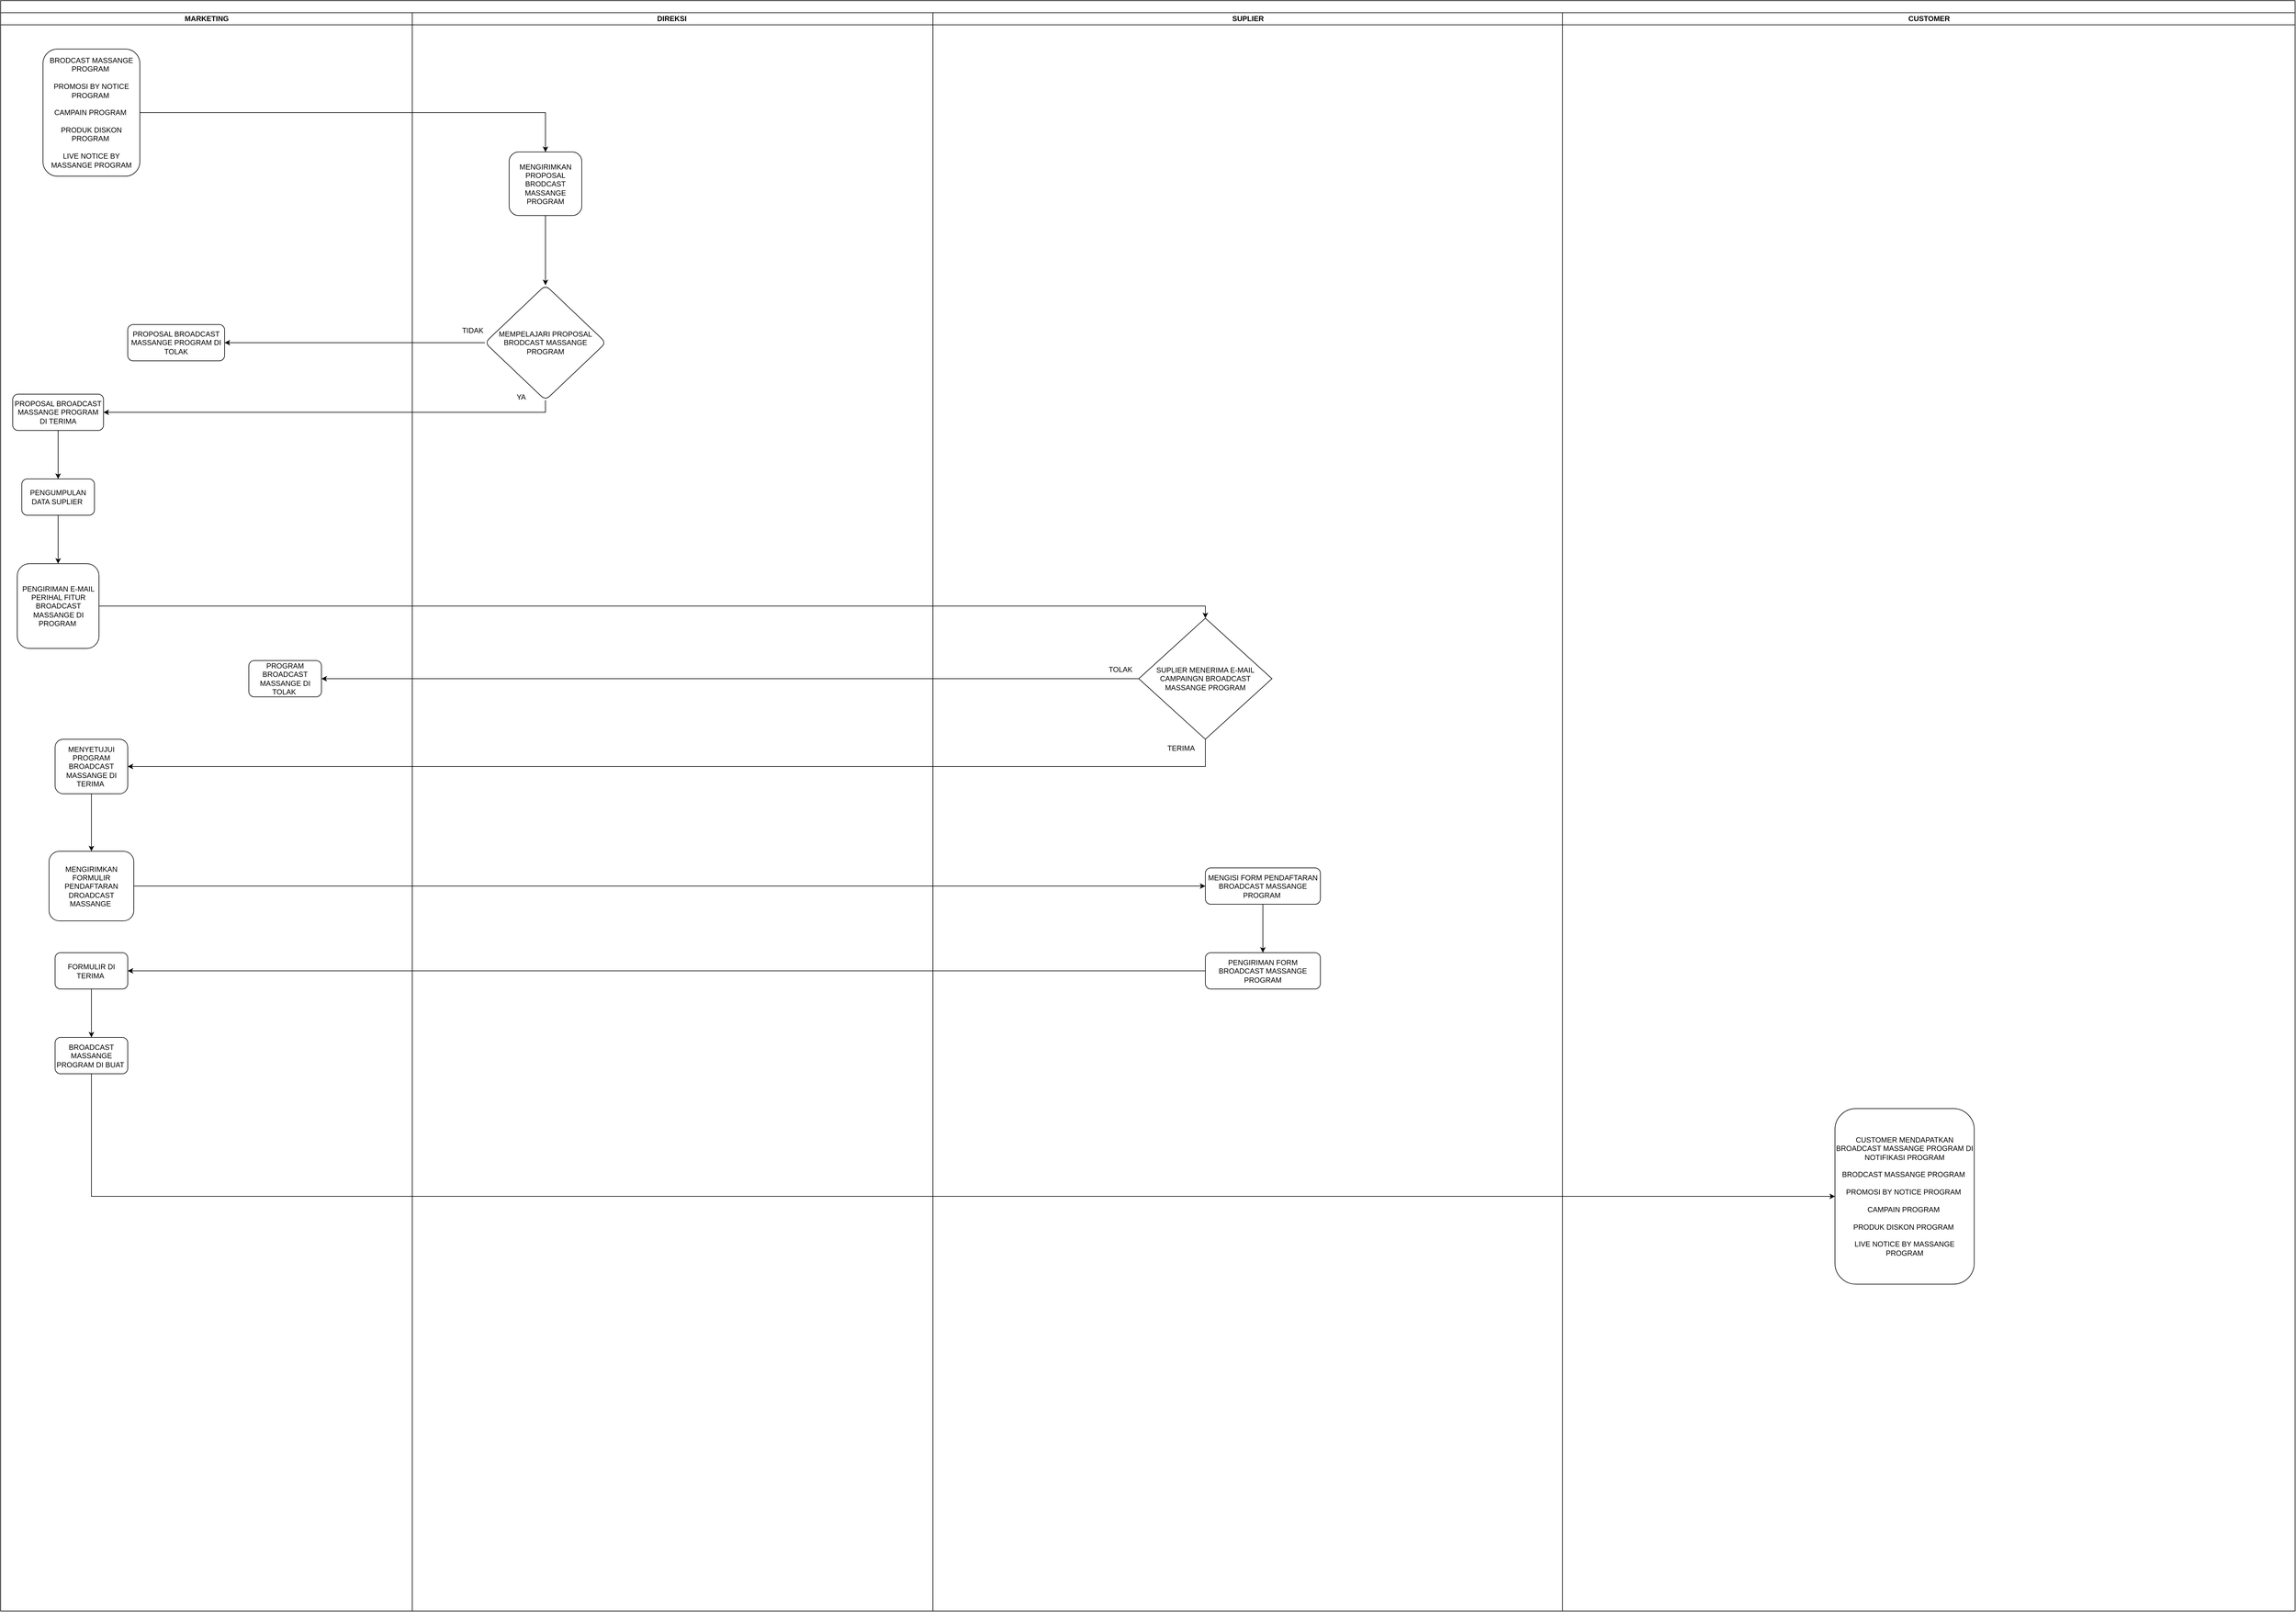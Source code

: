 <mxfile version="15.4.0" type="device"><diagram name="BRODCAST PROMO PROGRAM" id="74e2e168-ea6b-b213-b513-2b3c1d86103e"><mxGraphModel dx="5120" dy="2960" grid="1" gridSize="10" guides="1" tooltips="1" connect="1" arrows="1" fold="1" page="1" pageScale="1" pageWidth="1100" pageHeight="850" background="none" math="0" shadow="0"><root><mxCell id="0"/><mxCell id="1" parent="0"/><mxCell id="77e6c97f196da883-1" value="" style="swimlane;html=1;childLayout=stackLayout;startSize=20;rounded=0;shadow=0;labelBackgroundColor=none;strokeWidth=1;fontFamily=Verdana;fontSize=8;align=center;" parent="1" vertex="1"><mxGeometry x="70" y="40" width="3790" height="2660" as="geometry"/></mxCell><mxCell id="77e6c97f196da883-2" value="MARKETING" style="swimlane;html=1;startSize=20;" parent="77e6c97f196da883-1" vertex="1"><mxGeometry y="20" width="680" height="2640" as="geometry"/></mxCell><mxCell id="F6lszrFguJPcZkhh1D51-7" value="BRODCAST MASSANGE PROGRAM&amp;nbsp;&lt;br&gt;&lt;br&gt;PROMOSI BY NOTICE PROGRAM&amp;nbsp;&lt;br&gt;&lt;br&gt;CAMPAIN PROGRAM&amp;nbsp;&lt;br&gt;&lt;br&gt;PRODUK DISKON PROGRAM&amp;nbsp;&lt;br&gt;&lt;br&gt;LIVE NOTICE BY MASSANGE PROGRAM" style="rounded=1;whiteSpace=wrap;html=1;" vertex="1" parent="77e6c97f196da883-2"><mxGeometry x="70" y="60" width="160" height="210" as="geometry"/></mxCell><mxCell id="F6lszrFguJPcZkhh1D51-17" value="PROPOSAL BROADCAST MASSANGE PROGRAM DI TERIMA" style="rounded=1;whiteSpace=wrap;html=1;" vertex="1" parent="77e6c97f196da883-2"><mxGeometry x="20" y="630" width="150" height="60" as="geometry"/></mxCell><mxCell id="F6lszrFguJPcZkhh1D51-14" value="PROPOSAL BROADCAST MASSANGE PROGRAM DI TOLAK" style="whiteSpace=wrap;html=1;rounded=1;" vertex="1" parent="77e6c97f196da883-2"><mxGeometry x="210" y="515" width="160" height="60" as="geometry"/></mxCell><mxCell id="F6lszrFguJPcZkhh1D51-25" value="PENGIRIMAN E-MAIL PERIHAL FITUR BROADCAST MASSANGE DI PROGRAM&amp;nbsp;" style="whiteSpace=wrap;html=1;rounded=1;" vertex="1" parent="77e6c97f196da883-2"><mxGeometry x="27.5" y="910" width="135" height="140" as="geometry"/></mxCell><mxCell id="F6lszrFguJPcZkhh1D51-31" value="PROGRAM BROADCAST MASSANGE DI TOLAK&amp;nbsp;" style="rounded=1;whiteSpace=wrap;html=1;" vertex="1" parent="77e6c97f196da883-2"><mxGeometry x="410" y="1070" width="120" height="60" as="geometry"/></mxCell><mxCell id="F6lszrFguJPcZkhh1D51-33" value="MENYETUJUI PROGRAM BROADCAST MASSANGE DI TERIMA&amp;nbsp;" style="rounded=1;whiteSpace=wrap;html=1;" vertex="1" parent="77e6c97f196da883-2"><mxGeometry x="90" y="1200" width="120" height="90" as="geometry"/></mxCell><mxCell id="F6lszrFguJPcZkhh1D51-50" value="FORMULIR DI TERIMA&amp;nbsp;" style="rounded=1;whiteSpace=wrap;html=1;" vertex="1" parent="77e6c97f196da883-2"><mxGeometry x="90" y="1552.5" width="120" height="60" as="geometry"/></mxCell><mxCell id="77e6c97f196da883-3" value="DIREKSI&amp;nbsp;" style="swimlane;html=1;startSize=20;" parent="77e6c97f196da883-1" vertex="1"><mxGeometry x="680" y="20" width="860" height="2640" as="geometry"/></mxCell><mxCell id="F6lszrFguJPcZkhh1D51-8" value="MENGIRIMKAN PROPOSAL BRODCAST MASSANGE PROGRAM" style="whiteSpace=wrap;html=1;rounded=1;" vertex="1" parent="77e6c97f196da883-3"><mxGeometry x="160" y="230" width="120" height="105" as="geometry"/></mxCell><mxCell id="F6lszrFguJPcZkhh1D51-19" value="TIDAK" style="text;html=1;strokeColor=none;fillColor=none;align=center;verticalAlign=middle;whiteSpace=wrap;rounded=0;" vertex="1" parent="77e6c97f196da883-3"><mxGeometry x="70" y="510" width="60" height="30" as="geometry"/></mxCell><mxCell id="F6lszrFguJPcZkhh1D51-22" value="YA" style="text;html=1;strokeColor=none;fillColor=none;align=center;verticalAlign=middle;whiteSpace=wrap;rounded=0;" vertex="1" parent="77e6c97f196da883-3"><mxGeometry x="150" y="620" width="60" height="30" as="geometry"/></mxCell><mxCell id="F6lszrFguJPcZkhh1D51-11" value="MEMPELAJARI PROPOSAL BRODCAST MASSANGE PROGRAM" style="rhombus;whiteSpace=wrap;html=1;rounded=1;" vertex="1" parent="77e6c97f196da883-3"><mxGeometry x="120" y="450" width="200" height="190" as="geometry"/></mxCell><mxCell id="F6lszrFguJPcZkhh1D51-12" value="" style="edgeStyle=orthogonalEdgeStyle;rounded=0;orthogonalLoop=1;jettySize=auto;html=1;" edge="1" parent="77e6c97f196da883-3" source="F6lszrFguJPcZkhh1D51-8" target="F6lszrFguJPcZkhh1D51-11"><mxGeometry relative="1" as="geometry"/></mxCell><mxCell id="77e6c97f196da883-4" value="SUPLIER" style="swimlane;html=1;startSize=20;" parent="77e6c97f196da883-1" vertex="1"><mxGeometry x="1540" y="20" width="1040" height="2640" as="geometry"/></mxCell><mxCell id="F6lszrFguJPcZkhh1D51-29" value="SUPLIER MENERIMA E-MAIL CAMPAINGN BROADCAST MASSANGE PROGRAM" style="rhombus;whiteSpace=wrap;html=1;" vertex="1" parent="77e6c97f196da883-4"><mxGeometry x="340" y="1000" width="220" height="200" as="geometry"/></mxCell><mxCell id="F6lszrFguJPcZkhh1D51-37" value="TOLAK" style="text;html=1;strokeColor=none;fillColor=none;align=center;verticalAlign=middle;whiteSpace=wrap;rounded=0;" vertex="1" parent="77e6c97f196da883-4"><mxGeometry x="280" y="1070" width="60" height="30" as="geometry"/></mxCell><mxCell id="F6lszrFguJPcZkhh1D51-40" value="TERIMA" style="text;html=1;strokeColor=none;fillColor=none;align=center;verticalAlign=middle;whiteSpace=wrap;rounded=0;" vertex="1" parent="77e6c97f196da883-4"><mxGeometry x="380" y="1200" width="60" height="30" as="geometry"/></mxCell><mxCell id="F6lszrFguJPcZkhh1D51-41" value="MENGISI FORM PENDAFTARAN BROADCAST MASSANGE PROGRAM&amp;nbsp;" style="rounded=1;whiteSpace=wrap;html=1;" vertex="1" parent="77e6c97f196da883-4"><mxGeometry x="450" y="1412.5" width="190" height="60" as="geometry"/></mxCell><mxCell id="77e6c97f196da883-6" value="CUSTOMER" style="swimlane;html=1;startSize=20;" parent="77e6c97f196da883-1" vertex="1"><mxGeometry x="2580" y="20" width="1210" height="2640" as="geometry"/></mxCell><mxCell id="F6lszrFguJPcZkhh1D51-56" value="CUSTOMER MENDAPATKAN BROADCAST MASSANGE PROGRAM DI NOTIFIKASI PROGRAM&lt;br&gt;&lt;br&gt;BRODCAST MASSANGE PROGRAM&amp;nbsp;&lt;br&gt;&lt;br&gt;PROMOSI BY NOTICE PROGRAM&amp;nbsp;&lt;br&gt;&lt;br&gt;CAMPAIN PROGRAM&amp;nbsp;&lt;br&gt;&lt;br&gt;PRODUK DISKON PROGRAM&amp;nbsp;&lt;br&gt;&lt;br&gt;LIVE NOTICE BY MASSANGE PROGRAM" style="rounded=1;whiteSpace=wrap;html=1;" vertex="1" parent="77e6c97f196da883-6"><mxGeometry x="450" y="1810" width="230" height="290" as="geometry"/></mxCell><mxCell id="F6lszrFguJPcZkhh1D51-10" style="edgeStyle=orthogonalEdgeStyle;rounded=0;orthogonalLoop=1;jettySize=auto;html=1;exitX=1;exitY=0.5;exitDx=0;exitDy=0;entryX=0.5;entryY=0;entryDx=0;entryDy=0;" edge="1" parent="77e6c97f196da883-1" source="F6lszrFguJPcZkhh1D51-7" target="F6lszrFguJPcZkhh1D51-8"><mxGeometry relative="1" as="geometry"/></mxCell><mxCell id="F6lszrFguJPcZkhh1D51-15" value="" style="edgeStyle=orthogonalEdgeStyle;rounded=0;orthogonalLoop=1;jettySize=auto;html=1;" edge="1" parent="77e6c97f196da883-1" source="F6lszrFguJPcZkhh1D51-11" target="F6lszrFguJPcZkhh1D51-14"><mxGeometry relative="1" as="geometry"/></mxCell><mxCell id="F6lszrFguJPcZkhh1D51-18" style="edgeStyle=orthogonalEdgeStyle;rounded=0;orthogonalLoop=1;jettySize=auto;html=1;exitX=0.5;exitY=1;exitDx=0;exitDy=0;entryX=1;entryY=0.5;entryDx=0;entryDy=0;" edge="1" parent="77e6c97f196da883-1" source="F6lszrFguJPcZkhh1D51-11" target="F6lszrFguJPcZkhh1D51-17"><mxGeometry relative="1" as="geometry"/></mxCell><mxCell id="F6lszrFguJPcZkhh1D51-30" style="edgeStyle=orthogonalEdgeStyle;rounded=0;orthogonalLoop=1;jettySize=auto;html=1;exitX=1;exitY=0.5;exitDx=0;exitDy=0;entryX=0.5;entryY=0;entryDx=0;entryDy=0;" edge="1" parent="77e6c97f196da883-1" source="F6lszrFguJPcZkhh1D51-25" target="F6lszrFguJPcZkhh1D51-29"><mxGeometry relative="1" as="geometry"/></mxCell><mxCell id="F6lszrFguJPcZkhh1D51-34" style="edgeStyle=orthogonalEdgeStyle;rounded=0;orthogonalLoop=1;jettySize=auto;html=1;exitX=0;exitY=0.5;exitDx=0;exitDy=0;entryX=1;entryY=0.5;entryDx=0;entryDy=0;" edge="1" parent="77e6c97f196da883-1" source="F6lszrFguJPcZkhh1D51-29" target="F6lszrFguJPcZkhh1D51-31"><mxGeometry relative="1" as="geometry"/></mxCell><mxCell id="F6lszrFguJPcZkhh1D51-36" style="edgeStyle=orthogonalEdgeStyle;rounded=0;orthogonalLoop=1;jettySize=auto;html=1;exitX=0.5;exitY=1;exitDx=0;exitDy=0;entryX=1;entryY=0.5;entryDx=0;entryDy=0;" edge="1" parent="77e6c97f196da883-1" source="F6lszrFguJPcZkhh1D51-29" target="F6lszrFguJPcZkhh1D51-33"><mxGeometry relative="1" as="geometry"/></mxCell><mxCell id="F6lszrFguJPcZkhh1D51-26" value="" style="edgeStyle=orthogonalEdgeStyle;rounded=0;orthogonalLoop=1;jettySize=auto;html=1;" edge="1" parent="1" source="F6lszrFguJPcZkhh1D51-23" target="F6lszrFguJPcZkhh1D51-25"><mxGeometry relative="1" as="geometry"/></mxCell><mxCell id="F6lszrFguJPcZkhh1D51-23" value="PENGUMPULAN DATA SUPLIER&amp;nbsp;" style="whiteSpace=wrap;html=1;rounded=1;" vertex="1" parent="1"><mxGeometry x="105" y="830" width="120" height="60" as="geometry"/></mxCell><mxCell id="F6lszrFguJPcZkhh1D51-24" value="" style="edgeStyle=orthogonalEdgeStyle;rounded=0;orthogonalLoop=1;jettySize=auto;html=1;" edge="1" parent="1" source="F6lszrFguJPcZkhh1D51-17" target="F6lszrFguJPcZkhh1D51-23"><mxGeometry relative="1" as="geometry"/></mxCell><mxCell id="F6lszrFguJPcZkhh1D51-47" style="edgeStyle=orthogonalEdgeStyle;rounded=0;orthogonalLoop=1;jettySize=auto;html=1;entryX=0;entryY=0.5;entryDx=0;entryDy=0;" edge="1" parent="1" source="F6lszrFguJPcZkhh1D51-42" target="F6lszrFguJPcZkhh1D51-41"><mxGeometry relative="1" as="geometry"/></mxCell><mxCell id="F6lszrFguJPcZkhh1D51-42" value="MENGIRIMKAN FORMULIR PENDAFTARAN DROADCAST MASSANGE&amp;nbsp;" style="whiteSpace=wrap;html=1;rounded=1;" vertex="1" parent="1"><mxGeometry x="150" y="1445" width="140" height="115" as="geometry"/></mxCell><mxCell id="F6lszrFguJPcZkhh1D51-43" value="" style="edgeStyle=orthogonalEdgeStyle;rounded=0;orthogonalLoop=1;jettySize=auto;html=1;" edge="1" parent="1" source="F6lszrFguJPcZkhh1D51-33" target="F6lszrFguJPcZkhh1D51-42"><mxGeometry relative="1" as="geometry"/></mxCell><mxCell id="F6lszrFguJPcZkhh1D51-53" style="edgeStyle=orthogonalEdgeStyle;rounded=0;orthogonalLoop=1;jettySize=auto;html=1;exitX=0;exitY=0.5;exitDx=0;exitDy=0;entryX=1;entryY=0.5;entryDx=0;entryDy=0;" edge="1" parent="1" source="F6lszrFguJPcZkhh1D51-51" target="F6lszrFguJPcZkhh1D51-50"><mxGeometry relative="1" as="geometry"/></mxCell><mxCell id="F6lszrFguJPcZkhh1D51-51" value="PENGIRIMAN FORM BROADCAST MASSANGE PROGRAM" style="whiteSpace=wrap;html=1;rounded=1;" vertex="1" parent="1"><mxGeometry x="2060" y="1612.5" width="190" height="60" as="geometry"/></mxCell><mxCell id="F6lszrFguJPcZkhh1D51-52" value="" style="edgeStyle=orthogonalEdgeStyle;rounded=0;orthogonalLoop=1;jettySize=auto;html=1;" edge="1" parent="1" source="F6lszrFguJPcZkhh1D51-41" target="F6lszrFguJPcZkhh1D51-51"><mxGeometry relative="1" as="geometry"/></mxCell><mxCell id="F6lszrFguJPcZkhh1D51-57" style="edgeStyle=orthogonalEdgeStyle;rounded=0;orthogonalLoop=1;jettySize=auto;html=1;exitX=0.5;exitY=1;exitDx=0;exitDy=0;entryX=0;entryY=0.5;entryDx=0;entryDy=0;" edge="1" parent="1" source="F6lszrFguJPcZkhh1D51-54" target="F6lszrFguJPcZkhh1D51-56"><mxGeometry relative="1" as="geometry"/></mxCell><mxCell id="F6lszrFguJPcZkhh1D51-54" value="BROADCAST MASSANGE PROGRAM DI BUAT&amp;nbsp;" style="whiteSpace=wrap;html=1;rounded=1;" vertex="1" parent="1"><mxGeometry x="160" y="1752.5" width="120" height="60" as="geometry"/></mxCell><mxCell id="F6lszrFguJPcZkhh1D51-55" value="" style="edgeStyle=orthogonalEdgeStyle;rounded=0;orthogonalLoop=1;jettySize=auto;html=1;" edge="1" parent="1" source="F6lszrFguJPcZkhh1D51-50" target="F6lszrFguJPcZkhh1D51-54"><mxGeometry relative="1" as="geometry"/></mxCell></root></mxGraphModel></diagram></mxfile>